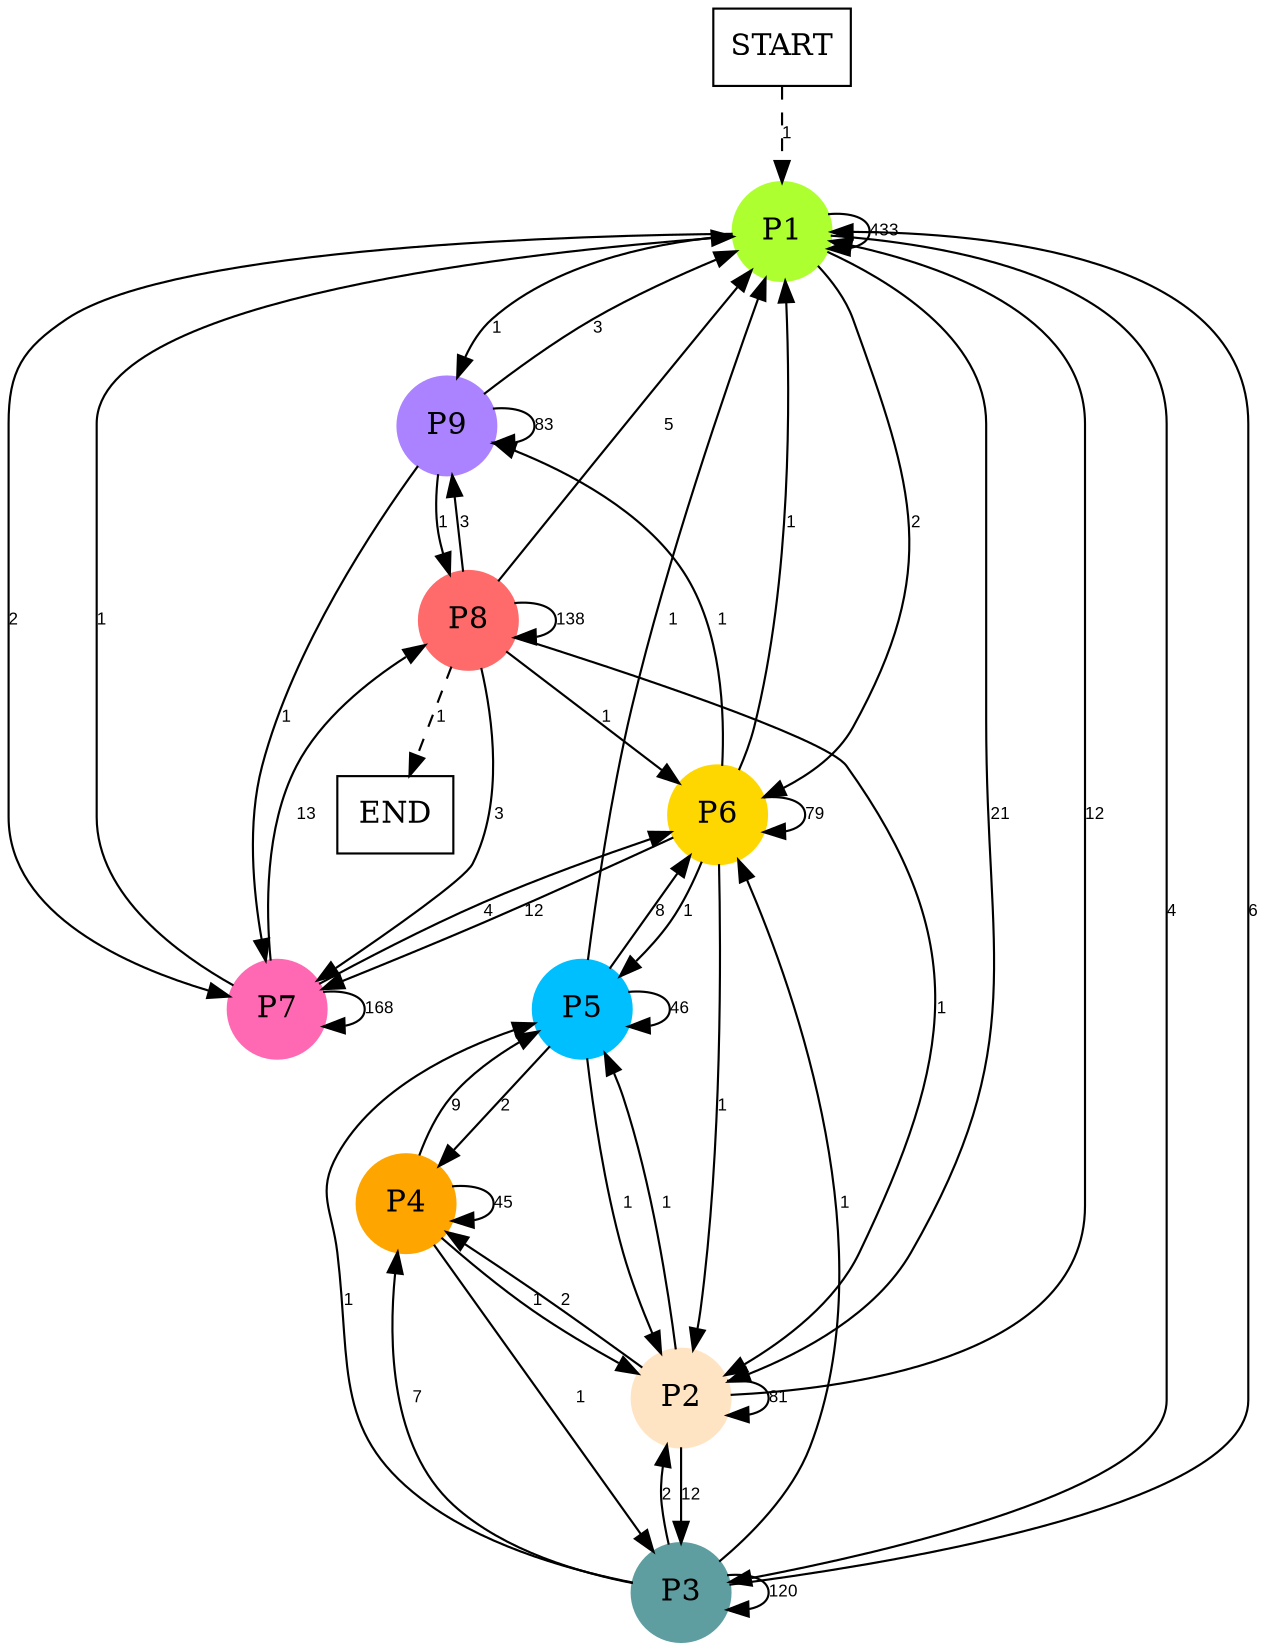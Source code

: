 digraph graphname {
	dpi = 150
	size="16,11!";
	margin = 0;
"P1" [shape=circle, color=greenyellow, style=filled]"P9" [shape=circle, color=mediumpurple1, style=filled]"P2" [shape=circle, color=bisque, style=filled]"P3" [shape=circle, color=cadetblue, style=filled]"P4" [shape=circle, color=orange, style=filled]"P5" [shape=circle, color=deepskyblue, style=filled]"P7" [shape=circle, color=hotpink, style=filled]"P8" [shape=circle, color=indianred1, style=filled]"P6" [shape=circle, color=gold, style=filled]"START" [shape=box, fillcolor=white, style=filled, color=black]"END" [shape=box, fillcolor=white, style=filled, color=black]"P1" -> "P1" [ label ="433" labelfloat=false fontname="Arial" fontsize=8]
"P1" -> "P9" [ label ="1" labelfloat=false fontname="Arial" fontsize=8]
"P1" -> "P2" [ label ="21" labelfloat=false fontname="Arial" fontsize=8]
"P1" -> "P3" [ label ="4" labelfloat=false fontname="Arial" fontsize=8]
"P1" -> "P7" [ label ="2" labelfloat=false fontname="Arial" fontsize=8]
"P1" -> "P6" [ label ="2" labelfloat=false fontname="Arial" fontsize=8]
"P9" -> "P1" [ label ="3" labelfloat=false fontname="Arial" fontsize=8]
"P9" -> "P9" [ label ="83" labelfloat=false fontname="Arial" fontsize=8]
"P9" -> "P7" [ label ="1" labelfloat=false fontname="Arial" fontsize=8]
"P9" -> "P8" [ label ="1" labelfloat=false fontname="Arial" fontsize=8]
"P2" -> "P1" [ label ="12" labelfloat=false fontname="Arial" fontsize=8]
"P2" -> "P2" [ label ="81" labelfloat=false fontname="Arial" fontsize=8]
"P2" -> "P3" [ label ="12" labelfloat=false fontname="Arial" fontsize=8]
"P2" -> "P4" [ label ="2" labelfloat=false fontname="Arial" fontsize=8]
"P2" -> "P5" [ label ="1" labelfloat=false fontname="Arial" fontsize=8]
"P3" -> "P1" [ label ="6" labelfloat=false fontname="Arial" fontsize=8]
"P3" -> "P2" [ label ="2" labelfloat=false fontname="Arial" fontsize=8]
"P3" -> "P3" [ label ="120" labelfloat=false fontname="Arial" fontsize=8]
"P3" -> "P4" [ label ="7" labelfloat=false fontname="Arial" fontsize=8]
"P3" -> "P5" [ label ="1" labelfloat=false fontname="Arial" fontsize=8]
"P3" -> "P6" [ label ="1" labelfloat=false fontname="Arial" fontsize=8]
"P4" -> "P2" [ label ="1" labelfloat=false fontname="Arial" fontsize=8]
"P4" -> "P3" [ label ="1" labelfloat=false fontname="Arial" fontsize=8]
"P4" -> "P4" [ label ="45" labelfloat=false fontname="Arial" fontsize=8]
"P4" -> "P5" [ label ="9" labelfloat=false fontname="Arial" fontsize=8]
"P5" -> "P1" [ label ="1" labelfloat=false fontname="Arial" fontsize=8]
"P5" -> "P2" [ label ="1" labelfloat=false fontname="Arial" fontsize=8]
"P5" -> "P4" [ label ="2" labelfloat=false fontname="Arial" fontsize=8]
"P5" -> "P5" [ label ="46" labelfloat=false fontname="Arial" fontsize=8]
"P5" -> "P6" [ label ="8" labelfloat=false fontname="Arial" fontsize=8]
"P7" -> "P1" [ label ="1" labelfloat=false fontname="Arial" fontsize=8]
"P7" -> "P7" [ label ="168" labelfloat=false fontname="Arial" fontsize=8]
"P7" -> "P8" [ label ="13" labelfloat=false fontname="Arial" fontsize=8]
"P7" -> "P6" [ label ="4" labelfloat=false fontname="Arial" fontsize=8]
"P8" -> "P1" [ label ="5" labelfloat=false fontname="Arial" fontsize=8]
"P8" -> "P9" [ label ="3" labelfloat=false fontname="Arial" fontsize=8]
"P8" -> "P2" [ label ="1" labelfloat=false fontname="Arial" fontsize=8]
"P8" -> "P7" [ label ="3" labelfloat=false fontname="Arial" fontsize=8]
"P8" -> "P8" [ label ="138" labelfloat=false fontname="Arial" fontsize=8]
"P8" -> "P6" [ label ="1" labelfloat=false fontname="Arial" fontsize=8]
"P8" -> "END" [ style = dashed label ="1" labelfloat=false fontname="Arial" fontsize=8]
"P6" -> "P1" [ label ="1" labelfloat=false fontname="Arial" fontsize=8]
"P6" -> "P9" [ label ="1" labelfloat=false fontname="Arial" fontsize=8]
"P6" -> "P2" [ label ="1" labelfloat=false fontname="Arial" fontsize=8]
"P6" -> "P5" [ label ="1" labelfloat=false fontname="Arial" fontsize=8]
"P6" -> "P7" [ label ="12" labelfloat=false fontname="Arial" fontsize=8]
"P6" -> "P6" [ label ="79" labelfloat=false fontname="Arial" fontsize=8]
"START" -> "P1" [ style = dashed label ="1" labelfloat=false fontname="Arial" fontsize=8]
}